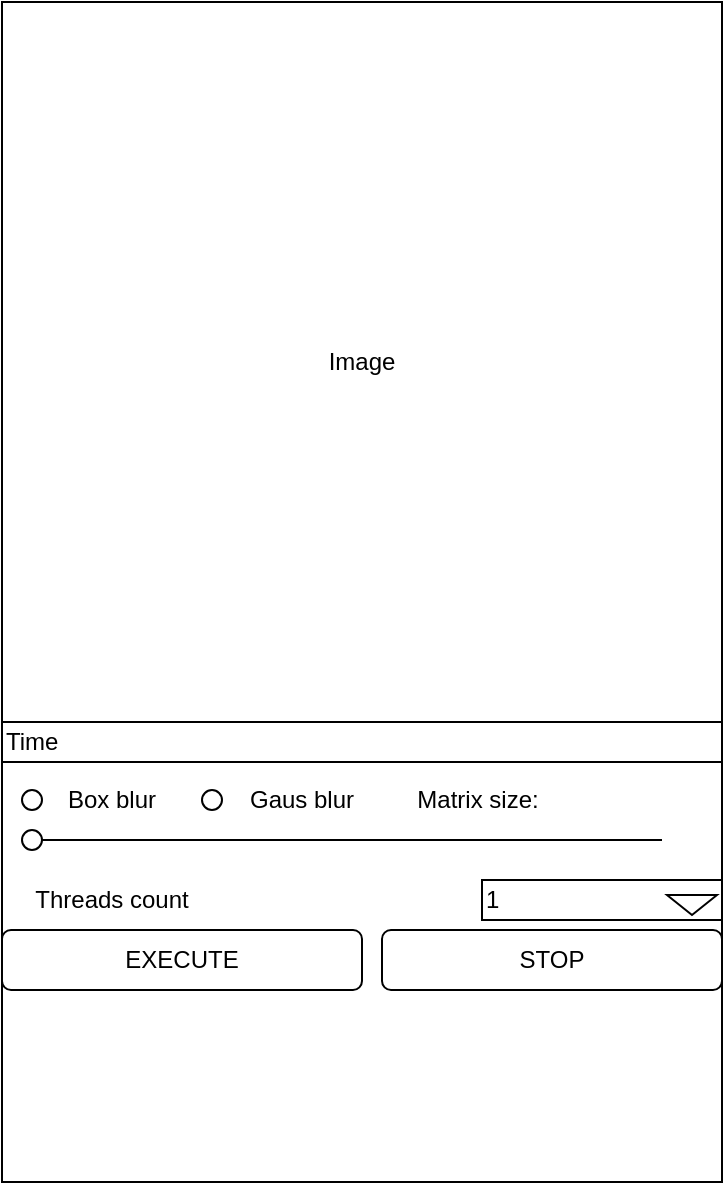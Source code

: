 <mxfile version="20.2.8" type="device"><diagram id="Scax3TBknHE5vf2sNUxi" name="Страница 1"><mxGraphModel dx="623" dy="721" grid="1" gridSize="10" guides="1" tooltips="1" connect="1" arrows="1" fold="1" page="1" pageScale="1" pageWidth="827" pageHeight="1169" math="0" shadow="0"><root><mxCell id="0"/><mxCell id="1" parent="0"/><mxCell id="cVLb50-El6QfsHVnS6iU-2" value="" style="rounded=0;whiteSpace=wrap;html=1;" vertex="1" parent="1"><mxGeometry x="200" y="40" width="360" height="590" as="geometry"/></mxCell><mxCell id="cVLb50-El6QfsHVnS6iU-3" value="Image" style="whiteSpace=wrap;html=1;aspect=fixed;" vertex="1" parent="1"><mxGeometry x="200" y="40" width="360" height="360" as="geometry"/></mxCell><mxCell id="cVLb50-El6QfsHVnS6iU-4" value="1" style="rounded=0;whiteSpace=wrap;html=1;align=left;" vertex="1" parent="1"><mxGeometry x="440" y="479" width="120" height="20" as="geometry"/></mxCell><mxCell id="cVLb50-El6QfsHVnS6iU-5" value="" style="ellipse;whiteSpace=wrap;html=1;aspect=fixed;" vertex="1" parent="1"><mxGeometry x="210" y="434" width="10" height="10" as="geometry"/></mxCell><mxCell id="cVLb50-El6QfsHVnS6iU-6" value="" style="ellipse;whiteSpace=wrap;html=1;aspect=fixed;" vertex="1" parent="1"><mxGeometry x="300" y="434" width="10" height="10" as="geometry"/></mxCell><mxCell id="cVLb50-El6QfsHVnS6iU-7" value="Box blur" style="text;html=1;strokeColor=none;fillColor=none;align=center;verticalAlign=middle;whiteSpace=wrap;rounded=0;" vertex="1" parent="1"><mxGeometry x="230" y="429" width="50" height="20" as="geometry"/></mxCell><mxCell id="cVLb50-El6QfsHVnS6iU-8" value="Gaus blur" style="text;html=1;strokeColor=none;fillColor=none;align=center;verticalAlign=middle;whiteSpace=wrap;rounded=0;" vertex="1" parent="1"><mxGeometry x="320" y="429" width="60" height="20" as="geometry"/></mxCell><mxCell id="cVLb50-El6QfsHVnS6iU-9" value="Matrix size:" style="text;html=1;strokeColor=none;fillColor=none;align=center;verticalAlign=middle;whiteSpace=wrap;rounded=0;" vertex="1" parent="1"><mxGeometry x="400" y="424" width="76" height="30" as="geometry"/></mxCell><mxCell id="cVLb50-El6QfsHVnS6iU-13" value="" style="endArrow=none;html=1;rounded=0;startArrow=none;" edge="1" parent="1" source="cVLb50-El6QfsHVnS6iU-14"><mxGeometry width="50" height="50" relative="1" as="geometry"><mxPoint x="210" y="459" as="sourcePoint"/><mxPoint x="530" y="459" as="targetPoint"/></mxGeometry></mxCell><mxCell id="cVLb50-El6QfsHVnS6iU-14" value="" style="ellipse;whiteSpace=wrap;html=1;aspect=fixed;" vertex="1" parent="1"><mxGeometry x="210" y="454" width="10" height="10" as="geometry"/></mxCell><mxCell id="cVLb50-El6QfsHVnS6iU-16" value="Threads count" style="text;html=1;strokeColor=none;fillColor=none;align=center;verticalAlign=middle;whiteSpace=wrap;rounded=0;" vertex="1" parent="1"><mxGeometry x="210" y="474" width="90" height="30" as="geometry"/></mxCell><mxCell id="cVLb50-El6QfsHVnS6iU-17" value="" style="triangle;whiteSpace=wrap;html=1;rotation=90;" vertex="1" parent="1"><mxGeometry x="540" y="479" width="10" height="25" as="geometry"/></mxCell><mxCell id="cVLb50-El6QfsHVnS6iU-18" value="EXECUTE" style="rounded=1;whiteSpace=wrap;html=1;" vertex="1" parent="1"><mxGeometry x="200" y="504" width="180" height="30" as="geometry"/></mxCell><mxCell id="cVLb50-El6QfsHVnS6iU-19" value="STOP" style="rounded=1;whiteSpace=wrap;html=1;" vertex="1" parent="1"><mxGeometry x="390" y="504" width="170" height="30" as="geometry"/></mxCell><mxCell id="cVLb50-El6QfsHVnS6iU-20" value="Time" style="rounded=0;whiteSpace=wrap;html=1;align=left;" vertex="1" parent="1"><mxGeometry x="200" y="400" width="360" height="20" as="geometry"/></mxCell></root></mxGraphModel></diagram></mxfile>